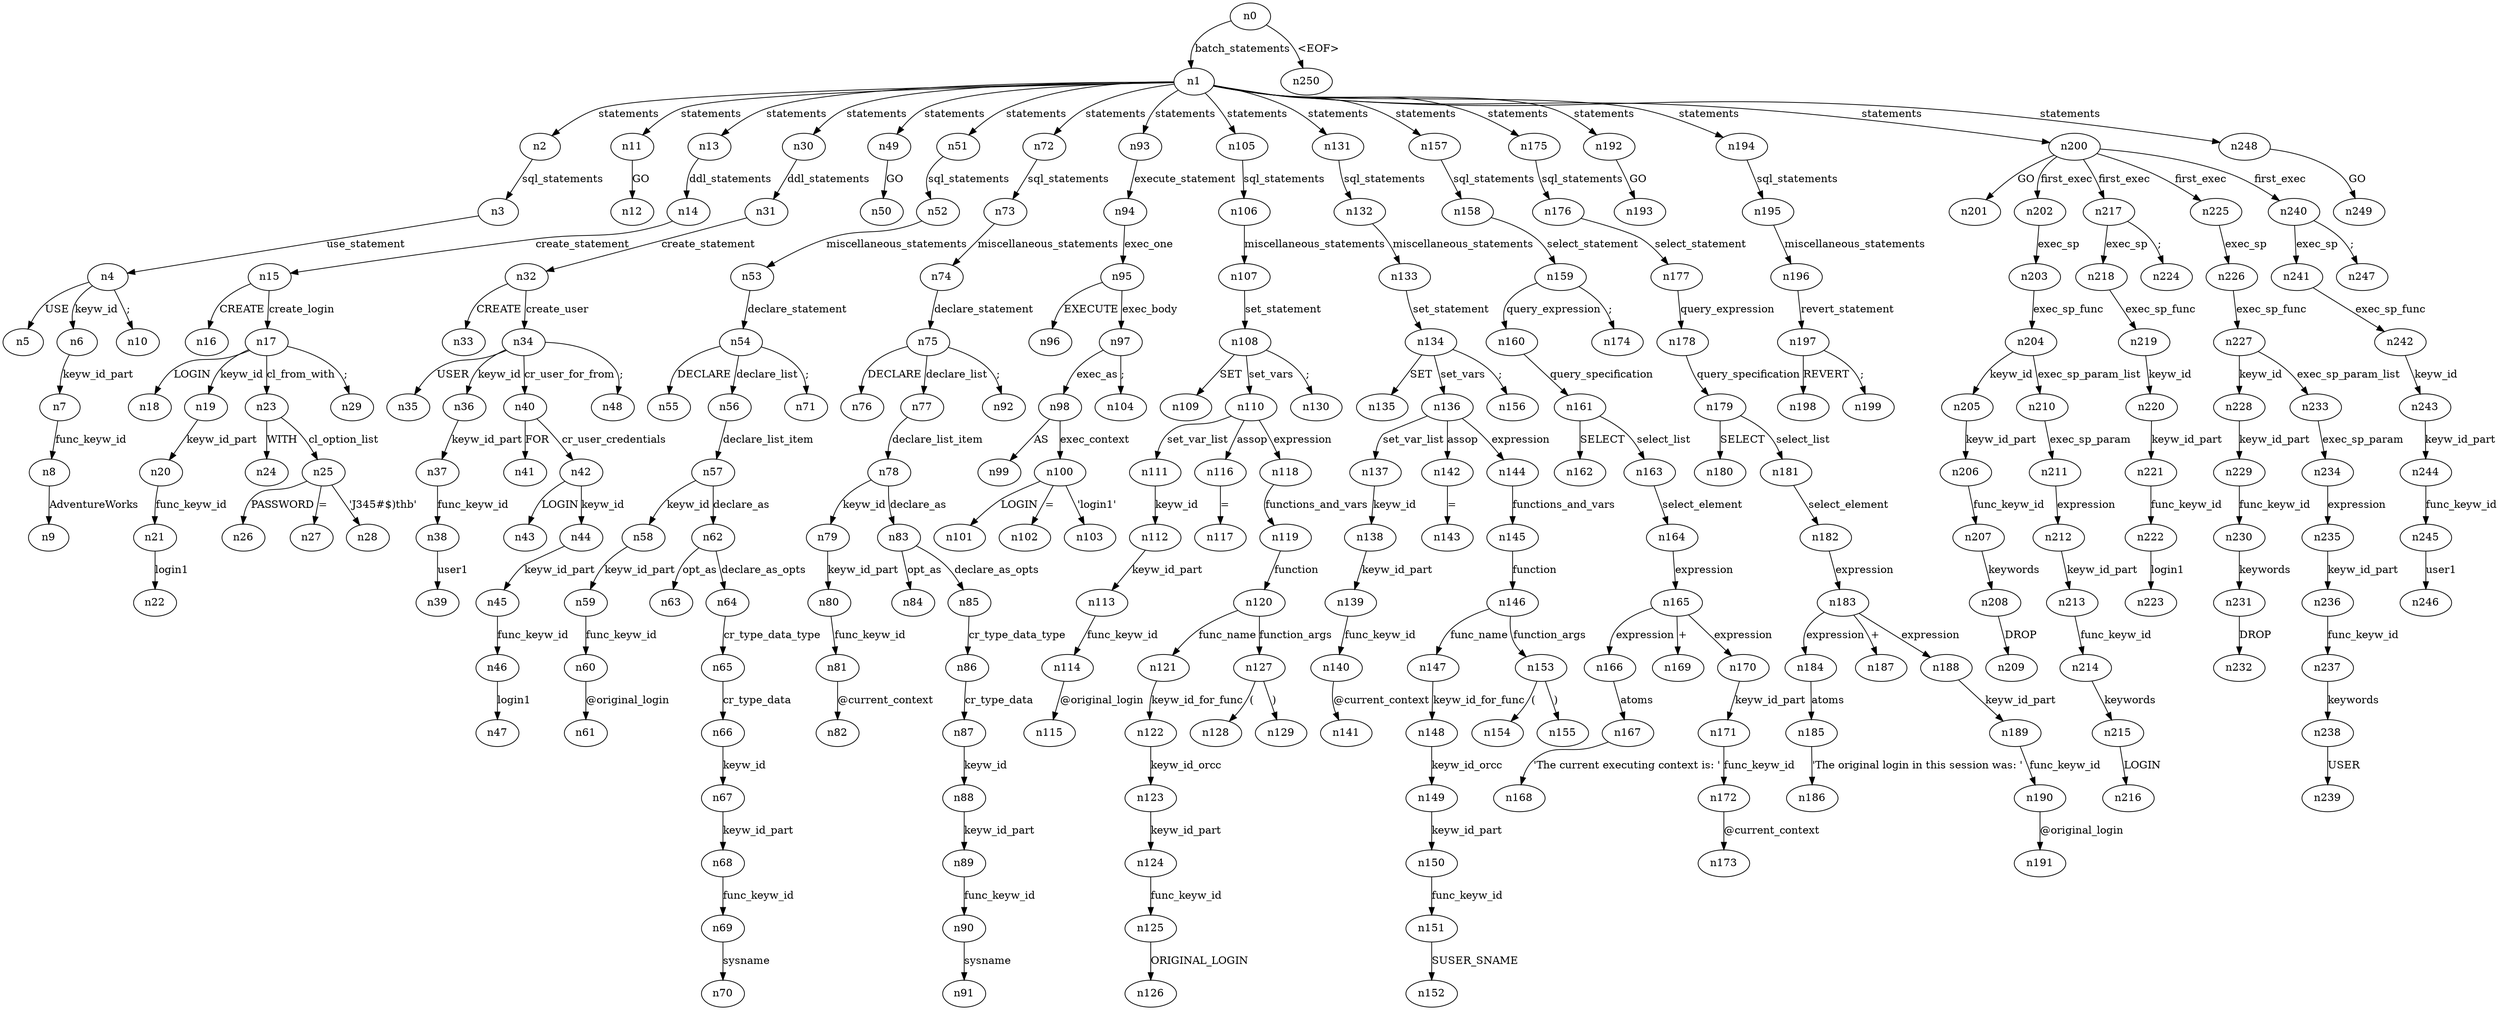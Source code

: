 digraph ParseTree {
  n0 -> n1 [label="batch_statements"];
  n1 -> n2 [label="statements"];
  n2 -> n3 [label="sql_statements"];
  n3 -> n4 [label="use_statement"];
  n4 -> n5 [label="USE"];
  n4 -> n6 [label="keyw_id"];
  n6 -> n7 [label="keyw_id_part"];
  n7 -> n8 [label="func_keyw_id"];
  n8 -> n9 [label="AdventureWorks"];
  n4 -> n10 [label=";"];
  n1 -> n11 [label="statements"];
  n11 -> n12 [label="GO"];
  n1 -> n13 [label="statements"];
  n13 -> n14 [label="ddl_statements"];
  n14 -> n15 [label="create_statement"];
  n15 -> n16 [label="CREATE"];
  n15 -> n17 [label="create_login"];
  n17 -> n18 [label="LOGIN"];
  n17 -> n19 [label="keyw_id"];
  n19 -> n20 [label="keyw_id_part"];
  n20 -> n21 [label="func_keyw_id"];
  n21 -> n22 [label="login1"];
  n17 -> n23 [label="cl_from_with"];
  n23 -> n24 [label="WITH"];
  n23 -> n25 [label="cl_option_list"];
  n25 -> n26 [label="PASSWORD"];
  n25 -> n27 [label="="];
  n25 -> n28 [label="'J345#$)thb'"];
  n17 -> n29 [label=";"];
  n1 -> n30 [label="statements"];
  n30 -> n31 [label="ddl_statements"];
  n31 -> n32 [label="create_statement"];
  n32 -> n33 [label="CREATE"];
  n32 -> n34 [label="create_user"];
  n34 -> n35 [label="USER"];
  n34 -> n36 [label="keyw_id"];
  n36 -> n37 [label="keyw_id_part"];
  n37 -> n38 [label="func_keyw_id"];
  n38 -> n39 [label="user1"];
  n34 -> n40 [label="cr_user_for_from"];
  n40 -> n41 [label="FOR"];
  n40 -> n42 [label="cr_user_credentials"];
  n42 -> n43 [label="LOGIN"];
  n42 -> n44 [label="keyw_id"];
  n44 -> n45 [label="keyw_id_part"];
  n45 -> n46 [label="func_keyw_id"];
  n46 -> n47 [label="login1"];
  n34 -> n48 [label=";"];
  n1 -> n49 [label="statements"];
  n49 -> n50 [label="GO"];
  n1 -> n51 [label="statements"];
  n51 -> n52 [label="sql_statements"];
  n52 -> n53 [label="miscellaneous_statements"];
  n53 -> n54 [label="declare_statement"];
  n54 -> n55 [label="DECLARE"];
  n54 -> n56 [label="declare_list"];
  n56 -> n57 [label="declare_list_item"];
  n57 -> n58 [label="keyw_id"];
  n58 -> n59 [label="keyw_id_part"];
  n59 -> n60 [label="func_keyw_id"];
  n60 -> n61 [label="@original_login"];
  n57 -> n62 [label="declare_as"];
  n62 -> n63 [label="opt_as"];
  n62 -> n64 [label="declare_as_opts"];
  n64 -> n65 [label="cr_type_data_type"];
  n65 -> n66 [label="cr_type_data"];
  n66 -> n67 [label="keyw_id"];
  n67 -> n68 [label="keyw_id_part"];
  n68 -> n69 [label="func_keyw_id"];
  n69 -> n70 [label="sysname"];
  n54 -> n71 [label=";"];
  n1 -> n72 [label="statements"];
  n72 -> n73 [label="sql_statements"];
  n73 -> n74 [label="miscellaneous_statements"];
  n74 -> n75 [label="declare_statement"];
  n75 -> n76 [label="DECLARE"];
  n75 -> n77 [label="declare_list"];
  n77 -> n78 [label="declare_list_item"];
  n78 -> n79 [label="keyw_id"];
  n79 -> n80 [label="keyw_id_part"];
  n80 -> n81 [label="func_keyw_id"];
  n81 -> n82 [label="@current_context"];
  n78 -> n83 [label="declare_as"];
  n83 -> n84 [label="opt_as"];
  n83 -> n85 [label="declare_as_opts"];
  n85 -> n86 [label="cr_type_data_type"];
  n86 -> n87 [label="cr_type_data"];
  n87 -> n88 [label="keyw_id"];
  n88 -> n89 [label="keyw_id_part"];
  n89 -> n90 [label="func_keyw_id"];
  n90 -> n91 [label="sysname"];
  n75 -> n92 [label=";"];
  n1 -> n93 [label="statements"];
  n93 -> n94 [label="execute_statement"];
  n94 -> n95 [label="exec_one"];
  n95 -> n96 [label="EXECUTE"];
  n95 -> n97 [label="exec_body"];
  n97 -> n98 [label="exec_as"];
  n98 -> n99 [label="AS"];
  n98 -> n100 [label="exec_context"];
  n100 -> n101 [label="LOGIN"];
  n100 -> n102 [label="="];
  n100 -> n103 [label="'login1'"];
  n97 -> n104 [label=";"];
  n1 -> n105 [label="statements"];
  n105 -> n106 [label="sql_statements"];
  n106 -> n107 [label="miscellaneous_statements"];
  n107 -> n108 [label="set_statement"];
  n108 -> n109 [label="SET"];
  n108 -> n110 [label="set_vars"];
  n110 -> n111 [label="set_var_list"];
  n111 -> n112 [label="keyw_id"];
  n112 -> n113 [label="keyw_id_part"];
  n113 -> n114 [label="func_keyw_id"];
  n114 -> n115 [label="@original_login"];
  n110 -> n116 [label="assop"];
  n116 -> n117 [label="="];
  n110 -> n118 [label="expression"];
  n118 -> n119 [label="functions_and_vars"];
  n119 -> n120 [label="function"];
  n120 -> n121 [label="func_name"];
  n121 -> n122 [label="keyw_id_for_func"];
  n122 -> n123 [label="keyw_id_orcc"];
  n123 -> n124 [label="keyw_id_part"];
  n124 -> n125 [label="func_keyw_id"];
  n125 -> n126 [label="ORIGINAL_LOGIN"];
  n120 -> n127 [label="function_args"];
  n127 -> n128 [label="("];
  n127 -> n129 [label=")"];
  n108 -> n130 [label=";"];
  n1 -> n131 [label="statements"];
  n131 -> n132 [label="sql_statements"];
  n132 -> n133 [label="miscellaneous_statements"];
  n133 -> n134 [label="set_statement"];
  n134 -> n135 [label="SET"];
  n134 -> n136 [label="set_vars"];
  n136 -> n137 [label="set_var_list"];
  n137 -> n138 [label="keyw_id"];
  n138 -> n139 [label="keyw_id_part"];
  n139 -> n140 [label="func_keyw_id"];
  n140 -> n141 [label="@current_context"];
  n136 -> n142 [label="assop"];
  n142 -> n143 [label="="];
  n136 -> n144 [label="expression"];
  n144 -> n145 [label="functions_and_vars"];
  n145 -> n146 [label="function"];
  n146 -> n147 [label="func_name"];
  n147 -> n148 [label="keyw_id_for_func"];
  n148 -> n149 [label="keyw_id_orcc"];
  n149 -> n150 [label="keyw_id_part"];
  n150 -> n151 [label="func_keyw_id"];
  n151 -> n152 [label="SUSER_SNAME"];
  n146 -> n153 [label="function_args"];
  n153 -> n154 [label="("];
  n153 -> n155 [label=")"];
  n134 -> n156 [label=";"];
  n1 -> n157 [label="statements"];
  n157 -> n158 [label="sql_statements"];
  n158 -> n159 [label="select_statement"];
  n159 -> n160 [label="query_expression"];
  n160 -> n161 [label="query_specification"];
  n161 -> n162 [label="SELECT"];
  n161 -> n163 [label="select_list"];
  n163 -> n164 [label="select_element"];
  n164 -> n165 [label="expression"];
  n165 -> n166 [label="expression"];
  n166 -> n167 [label="atoms"];
  n167 -> n168 [label="'The current executing context is: '"];
  n165 -> n169 [label="+"];
  n165 -> n170 [label="expression"];
  n170 -> n171 [label="keyw_id_part"];
  n171 -> n172 [label="func_keyw_id"];
  n172 -> n173 [label="@current_context"];
  n159 -> n174 [label=";"];
  n1 -> n175 [label="statements"];
  n175 -> n176 [label="sql_statements"];
  n176 -> n177 [label="select_statement"];
  n177 -> n178 [label="query_expression"];
  n178 -> n179 [label="query_specification"];
  n179 -> n180 [label="SELECT"];
  n179 -> n181 [label="select_list"];
  n181 -> n182 [label="select_element"];
  n182 -> n183 [label="expression"];
  n183 -> n184 [label="expression"];
  n184 -> n185 [label="atoms"];
  n185 -> n186 [label="'The original login in this session was: '"];
  n183 -> n187 [label="+"];
  n183 -> n188 [label="expression"];
  n188 -> n189 [label="keyw_id_part"];
  n189 -> n190 [label="func_keyw_id"];
  n190 -> n191 [label="@original_login"];
  n1 -> n192 [label="statements"];
  n192 -> n193 [label="GO"];
  n1 -> n194 [label="statements"];
  n194 -> n195 [label="sql_statements"];
  n195 -> n196 [label="miscellaneous_statements"];
  n196 -> n197 [label="revert_statement"];
  n197 -> n198 [label="REVERT"];
  n197 -> n199 [label=";"];
  n1 -> n200 [label="statements"];
  n200 -> n201 [label="GO"];
  n200 -> n202 [label="first_exec"];
  n202 -> n203 [label="exec_sp"];
  n203 -> n204 [label="exec_sp_func"];
  n204 -> n205 [label="keyw_id"];
  n205 -> n206 [label="keyw_id_part"];
  n206 -> n207 [label="func_keyw_id"];
  n207 -> n208 [label="keywords"];
  n208 -> n209 [label="DROP"];
  n204 -> n210 [label="exec_sp_param_list"];
  n210 -> n211 [label="exec_sp_param"];
  n211 -> n212 [label="expression"];
  n212 -> n213 [label="keyw_id_part"];
  n213 -> n214 [label="func_keyw_id"];
  n214 -> n215 [label="keywords"];
  n215 -> n216 [label="LOGIN"];
  n200 -> n217 [label="first_exec"];
  n217 -> n218 [label="exec_sp"];
  n218 -> n219 [label="exec_sp_func"];
  n219 -> n220 [label="keyw_id"];
  n220 -> n221 [label="keyw_id_part"];
  n221 -> n222 [label="func_keyw_id"];
  n222 -> n223 [label="login1"];
  n217 -> n224 [label=";"];
  n200 -> n225 [label="first_exec"];
  n225 -> n226 [label="exec_sp"];
  n226 -> n227 [label="exec_sp_func"];
  n227 -> n228 [label="keyw_id"];
  n228 -> n229 [label="keyw_id_part"];
  n229 -> n230 [label="func_keyw_id"];
  n230 -> n231 [label="keywords"];
  n231 -> n232 [label="DROP"];
  n227 -> n233 [label="exec_sp_param_list"];
  n233 -> n234 [label="exec_sp_param"];
  n234 -> n235 [label="expression"];
  n235 -> n236 [label="keyw_id_part"];
  n236 -> n237 [label="func_keyw_id"];
  n237 -> n238 [label="keywords"];
  n238 -> n239 [label="USER"];
  n200 -> n240 [label="first_exec"];
  n240 -> n241 [label="exec_sp"];
  n241 -> n242 [label="exec_sp_func"];
  n242 -> n243 [label="keyw_id"];
  n243 -> n244 [label="keyw_id_part"];
  n244 -> n245 [label="func_keyw_id"];
  n245 -> n246 [label="user1"];
  n240 -> n247 [label=";"];
  n1 -> n248 [label="statements"];
  n248 -> n249 [label="GO"];
  n0 -> n250 [label="<EOF>"];
}